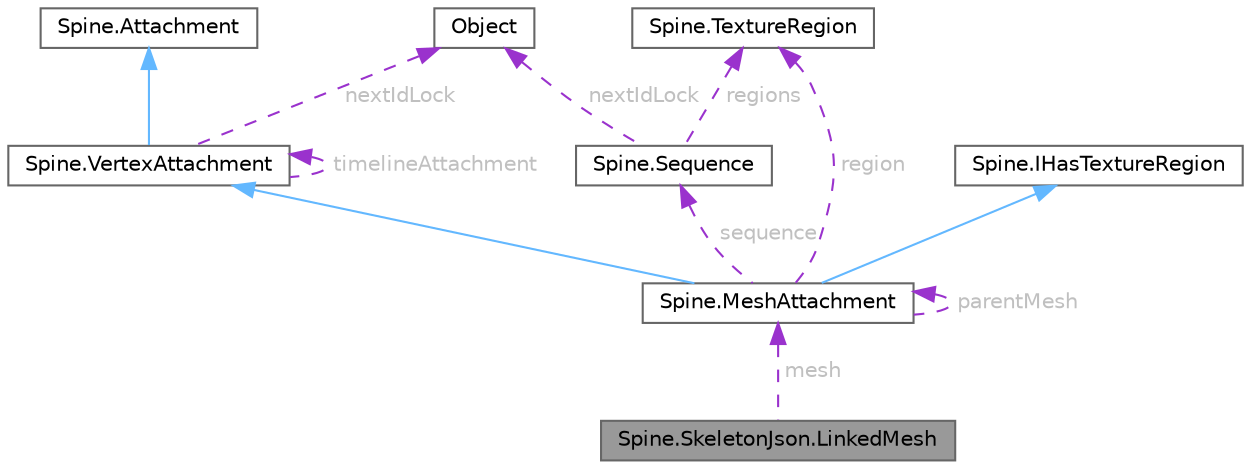 digraph "Spine.SkeletonJson.LinkedMesh"
{
 // LATEX_PDF_SIZE
  bgcolor="transparent";
  edge [fontname=Helvetica,fontsize=10,labelfontname=Helvetica,labelfontsize=10];
  node [fontname=Helvetica,fontsize=10,shape=box,height=0.2,width=0.4];
  Node1 [id="Node000001",label="Spine.SkeletonJson.LinkedMesh",height=0.2,width=0.4,color="gray40", fillcolor="grey60", style="filled", fontcolor="black",tooltip=" "];
  Node2 -> Node1 [id="edge1_Node000001_Node000002",dir="back",color="darkorchid3",style="dashed",tooltip=" ",label=" mesh",fontcolor="grey" ];
  Node2 [id="Node000002",label="Spine.MeshAttachment",height=0.2,width=0.4,color="gray40", fillcolor="white", style="filled",URL="$class_spine_1_1_mesh_attachment.html",tooltip="Attachment that displays a texture region using a mesh."];
  Node3 -> Node2 [id="edge2_Node000002_Node000003",dir="back",color="steelblue1",style="solid",tooltip=" "];
  Node3 [id="Node000003",label="Spine.VertexAttachment",height=0.2,width=0.4,color="gray40", fillcolor="white", style="filled",URL="$class_spine_1_1_vertex_attachment.html",tooltip=">An attachment with vertices that are transformed by one or more bones and can be deformed by a slot'..."];
  Node4 -> Node3 [id="edge3_Node000003_Node000004",dir="back",color="steelblue1",style="solid",tooltip=" "];
  Node4 [id="Node000004",label="Spine.Attachment",height=0.2,width=0.4,color="gray40", fillcolor="white", style="filled",URL="$class_spine_1_1_attachment.html",tooltip="The base class for all attachments."];
  Node5 -> Node3 [id="edge4_Node000003_Node000005",dir="back",color="darkorchid3",style="dashed",tooltip=" ",label=" nextIdLock",fontcolor="grey" ];
  Node5 [id="Node000005",label="Object",height=0.2,width=0.4,color="gray40", fillcolor="white", style="filled",URL="$class_object.html",tooltip=" "];
  Node3 -> Node3 [id="edge5_Node000003_Node000003",dir="back",color="darkorchid3",style="dashed",tooltip=" ",label=" timelineAttachment",fontcolor="grey" ];
  Node6 -> Node2 [id="edge6_Node000002_Node000006",dir="back",color="steelblue1",style="solid",tooltip=" "];
  Node6 [id="Node000006",label="Spine.IHasTextureRegion",height=0.2,width=0.4,color="gray40", fillcolor="white", style="filled",URL="$interface_spine_1_1_i_has_texture_region.html",tooltip=" "];
  Node7 -> Node2 [id="edge7_Node000002_Node000007",dir="back",color="darkorchid3",style="dashed",tooltip=" ",label=" region",fontcolor="grey" ];
  Node7 [id="Node000007",label="Spine.TextureRegion",height=0.2,width=0.4,color="gray40", fillcolor="white", style="filled",URL="$class_spine_1_1_texture_region.html",tooltip=" "];
  Node2 -> Node2 [id="edge8_Node000002_Node000002",dir="back",color="darkorchid3",style="dashed",tooltip=" ",label=" parentMesh",fontcolor="grey" ];
  Node8 -> Node2 [id="edge9_Node000002_Node000008",dir="back",color="darkorchid3",style="dashed",tooltip=" ",label=" sequence",fontcolor="grey" ];
  Node8 [id="Node000008",label="Spine.Sequence",height=0.2,width=0.4,color="gray40", fillcolor="white", style="filled",URL="$class_spine_1_1_sequence.html",tooltip=" "];
  Node5 -> Node8 [id="edge10_Node000008_Node000005",dir="back",color="darkorchid3",style="dashed",tooltip=" ",label=" nextIdLock",fontcolor="grey" ];
  Node7 -> Node8 [id="edge11_Node000008_Node000007",dir="back",color="darkorchid3",style="dashed",tooltip=" ",label=" regions",fontcolor="grey" ];
}

